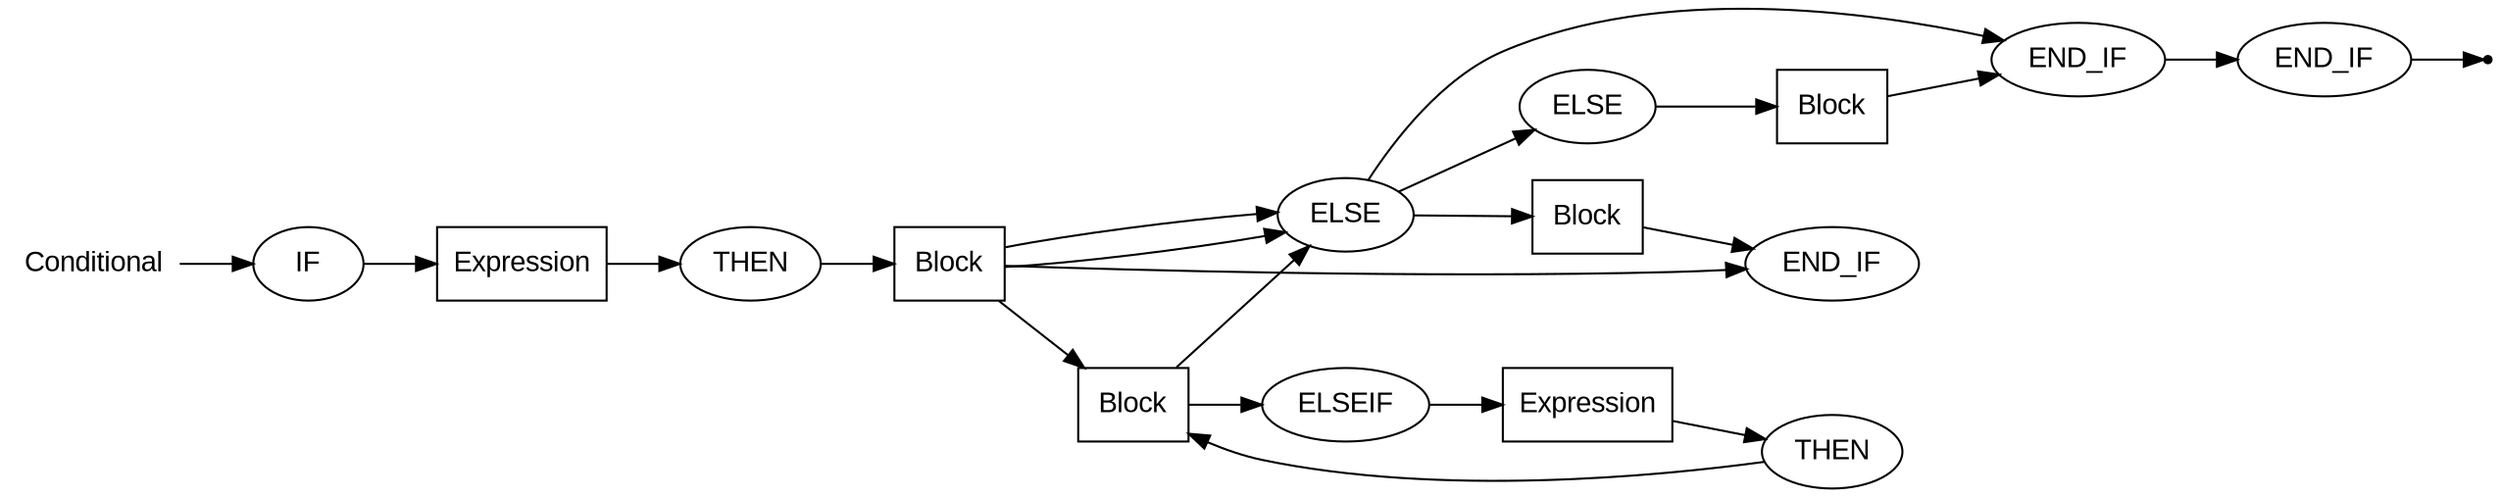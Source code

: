 digraph CONDITIONAL {
  rankdir=LR;
  node [fontname="Arial"];
  start [label="Conditional" shape=plaintext];
  end [label="" shape=point];
  A [label="IF" shape=oval];
  B [label="Expression" shape=box];
  C [label="THEN" shape=oval];
  D [label="Block" shape=box];
  E [label="ELSE" shape=oval];
  F [label="END_IF" shape=oval];
  G [label="END_IF" shape=oval];
  H [label="ELSE" shape=oval];
  I [label="Block" shape=box];
  J [label="Block" shape=box];
  K [label="END_IF" shape=oval];
  L [label="Block" shape=box];
  M [label="ELSEIF" shape=oval];
  N [label="Expression" shape=box];
  O [label="THEN" shape=oval];
  start -> A;
  A -> B;
  B -> C;
  C -> D;
  D -> E;
  D -> K;
  D -> L;
  D -> E;
  E -> J;
  E -> H;
  E -> F;
  F -> G;
  G -> end;
  H -> I;
  I -> F;
  J -> K;
  L -> M;
  L -> E;
  M -> N;
  N -> O;
  O -> L;
}